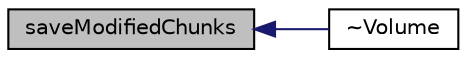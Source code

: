 digraph "saveModifiedChunks"
{
  bgcolor="transparent";
  edge [fontname="Helvetica",fontsize="10",labelfontname="Helvetica",labelfontsize="10"];
  node [fontname="Helvetica",fontsize="10",shape=record];
  rankdir="LR";
  Node1 [label="saveModifiedChunks",height=0.2,width=0.4,color="black", fillcolor="grey75", style="filled" fontcolor="black"];
  Node1 -> Node2 [dir="back",color="midnightblue",fontsize="10",style="solid",fontname="Helvetica"];
  Node2 [label="~Volume",height=0.2,width=0.4,color="black",URL="$classvman_1_1_volume.html#a50b753078c07b3d92e7ebca2920ce100"];
}
